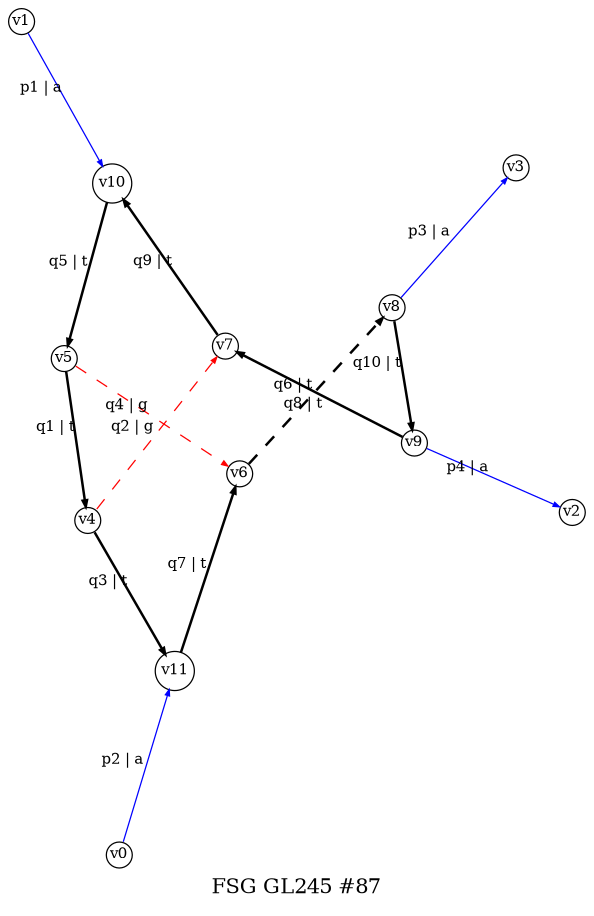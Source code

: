 digraph dot_87_0_GL245 {
label="FSG GL245 #87";
noverlap="scale"; layout="neato";
graph [ fontsize=10,ratio=1.5 ];
node [ fontsize=7,shape=circle,margin=0,height=0.01,penwidth=0.6 ];
edge [ fontsize=7,arrowsize=0.3,penwidth=0.6 ];
"v1" -> "v10" [label="p1 | a",color="blue",penwidth="0.6",style="solid"];
"v0" -> "v11" [label="p2 | a",color="blue",penwidth="0.6",style="solid"];
"v8" -> "v3" [label="p3 | a",color="blue",penwidth="0.6",style="solid"];
"v9" -> "v2" [label="p4 | a",color="blue",penwidth="0.6",style="solid"];
"v5" -> "v4" [label="q1 | t",color="black",penwidth="1.2",style="solid"];
"v4" -> "v7" [label="q2 | g",color="red",penwidth="0.6",style="dashed"];
"v4" -> "v11" [label="q3 | t",color="black",penwidth="1.2",style="solid"];
"v5" -> "v6" [label="q4 | g",color="red",penwidth="0.6",style="dashed"];
"v10" -> "v5" [label="q5 | t",color="black",penwidth="1.2",style="solid"];
"v6" -> "v8" [label="q6 | t",color="black",penwidth="1.2",style="dashed"];
"v11" -> "v6" [label="q7 | t",color="black",penwidth="1.2",style="solid"];
"v9" -> "v7" [label="q8 | t",color="black",penwidth="1.2",style="solid"];
"v7" -> "v10" [label="q9 | t",color="black",penwidth="1.2",style="solid"];
"v8" -> "v9" [label="q10 | t",color="black",penwidth="1.2",style="solid"];
}